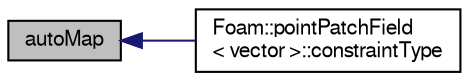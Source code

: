 digraph "autoMap"
{
  bgcolor="transparent";
  edge [fontname="FreeSans",fontsize="10",labelfontname="FreeSans",labelfontsize="10"];
  node [fontname="FreeSans",fontsize="10",shape=record];
  rankdir="LR";
  Node179 [label="autoMap",height=0.2,width=0.4,color="black", fillcolor="grey75", style="filled", fontcolor="black"];
  Node179 -> Node180 [dir="back",color="midnightblue",fontsize="10",style="solid",fontname="FreeSans"];
  Node180 [label="Foam::pointPatchField\l\< vector \>::constraintType",height=0.2,width=0.4,color="black",URL="$a22946.html#a335b754aac77e6916c83e756c84fc60b",tooltip="Return the constraint type this pointPatchField implements. "];
}
